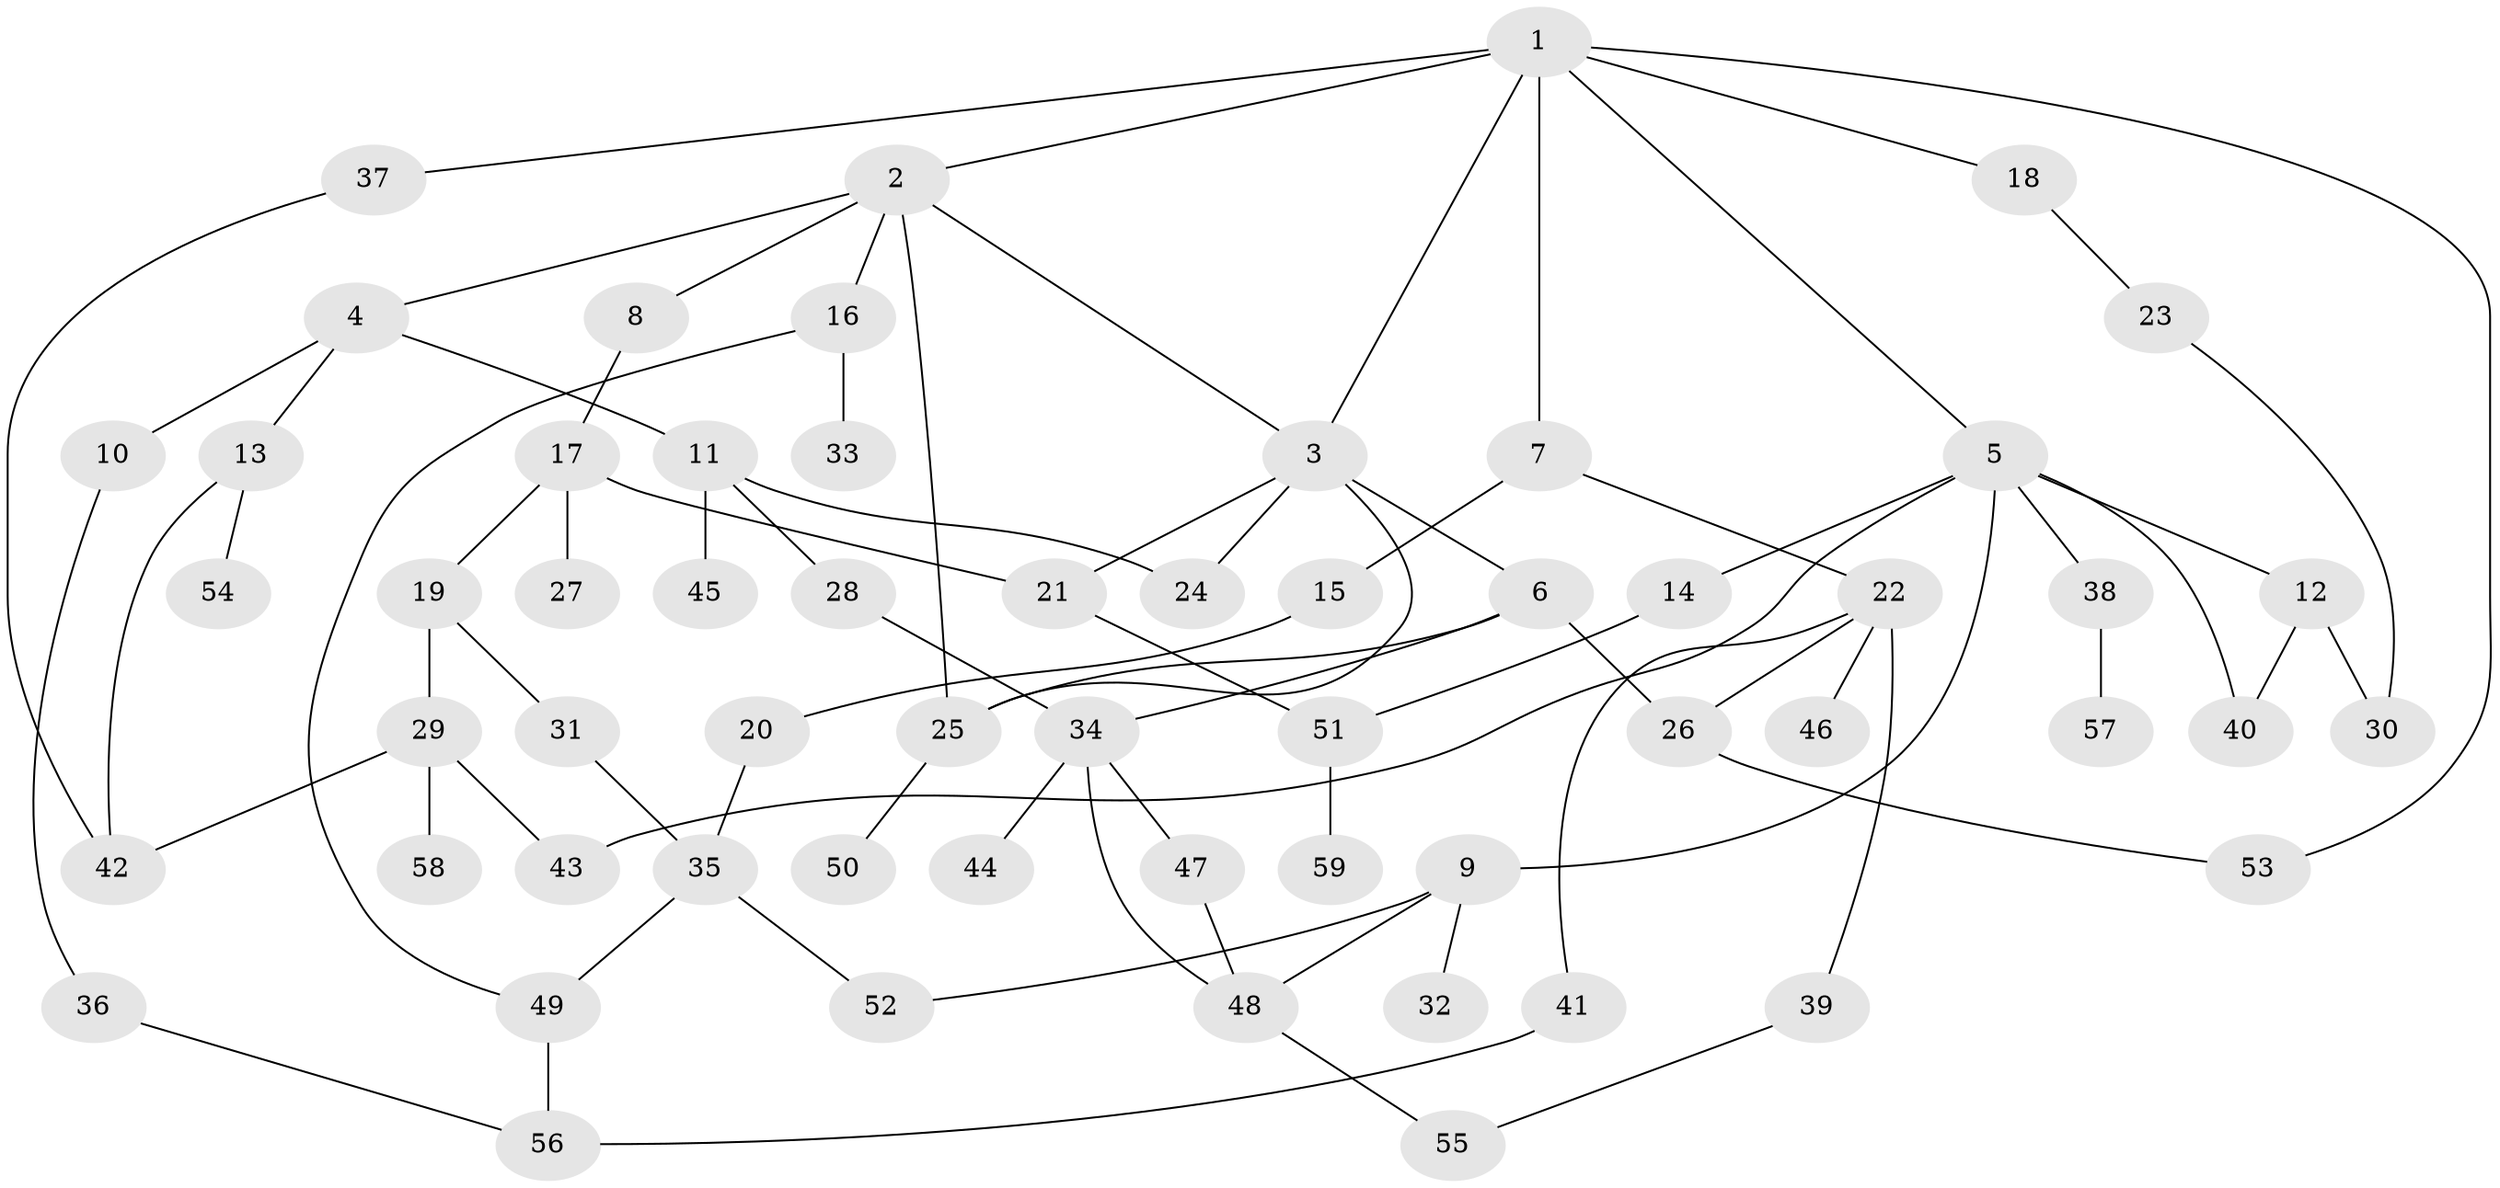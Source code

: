 // coarse degree distribution, {9: 0.02564102564102564, 6: 0.10256410256410256, 7: 0.02564102564102564, 5: 0.05128205128205128, 2: 0.3333333333333333, 4: 0.10256410256410256, 3: 0.10256410256410256, 1: 0.2564102564102564}
// Generated by graph-tools (version 1.1) at 2025/51/02/27/25 19:51:40]
// undirected, 59 vertices, 80 edges
graph export_dot {
graph [start="1"]
  node [color=gray90,style=filled];
  1;
  2;
  3;
  4;
  5;
  6;
  7;
  8;
  9;
  10;
  11;
  12;
  13;
  14;
  15;
  16;
  17;
  18;
  19;
  20;
  21;
  22;
  23;
  24;
  25;
  26;
  27;
  28;
  29;
  30;
  31;
  32;
  33;
  34;
  35;
  36;
  37;
  38;
  39;
  40;
  41;
  42;
  43;
  44;
  45;
  46;
  47;
  48;
  49;
  50;
  51;
  52;
  53;
  54;
  55;
  56;
  57;
  58;
  59;
  1 -- 2;
  1 -- 3;
  1 -- 5;
  1 -- 7;
  1 -- 18;
  1 -- 37;
  1 -- 53;
  2 -- 4;
  2 -- 8;
  2 -- 16;
  2 -- 25;
  2 -- 3;
  3 -- 6;
  3 -- 25;
  3 -- 21;
  3 -- 24;
  4 -- 10;
  4 -- 11;
  4 -- 13;
  5 -- 9;
  5 -- 12;
  5 -- 14;
  5 -- 38;
  5 -- 40;
  5 -- 43;
  6 -- 26;
  6 -- 34;
  6 -- 25;
  7 -- 15;
  7 -- 22;
  8 -- 17;
  9 -- 32;
  9 -- 52;
  9 -- 48;
  10 -- 36;
  11 -- 24;
  11 -- 28;
  11 -- 45;
  12 -- 30;
  12 -- 40;
  13 -- 54;
  13 -- 42;
  14 -- 51;
  15 -- 20;
  16 -- 33;
  16 -- 49;
  17 -- 19;
  17 -- 21;
  17 -- 27;
  18 -- 23;
  19 -- 29;
  19 -- 31;
  20 -- 35;
  21 -- 51;
  22 -- 26;
  22 -- 39;
  22 -- 41;
  22 -- 46;
  23 -- 30;
  25 -- 50;
  26 -- 53;
  28 -- 34;
  29 -- 43;
  29 -- 58;
  29 -- 42;
  31 -- 35;
  34 -- 44;
  34 -- 47;
  34 -- 48;
  35 -- 52;
  35 -- 49;
  36 -- 56;
  37 -- 42;
  38 -- 57;
  39 -- 55;
  41 -- 56;
  47 -- 48;
  48 -- 55;
  49 -- 56;
  51 -- 59;
}
